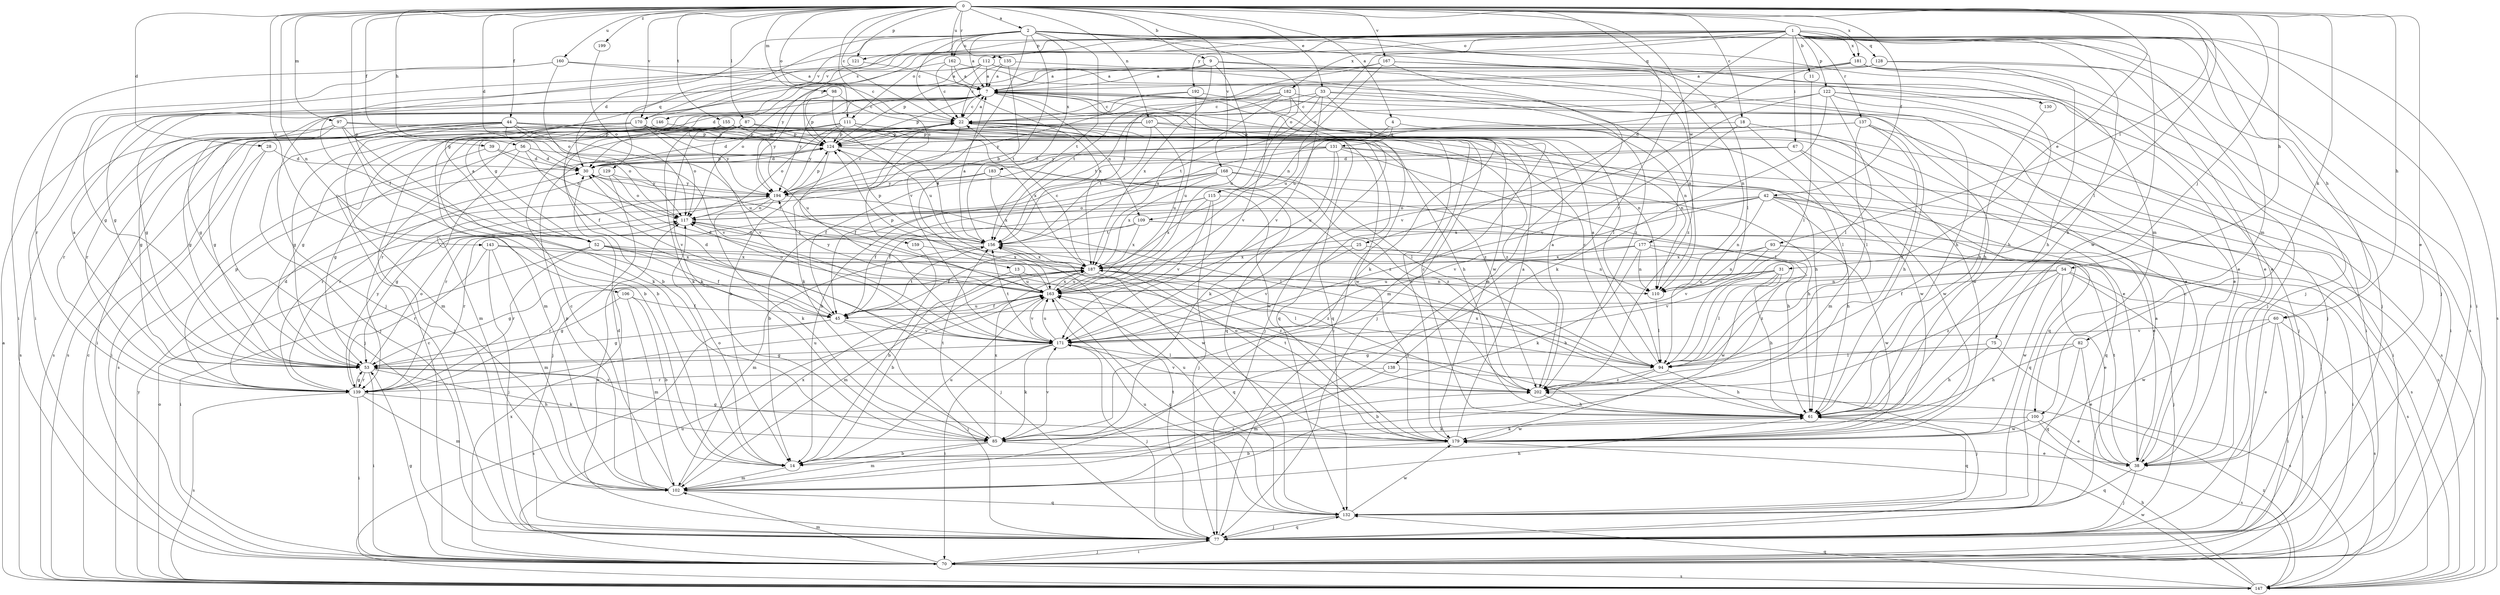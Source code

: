 strict digraph  {
0;
1;
2;
4;
7;
9;
11;
13;
14;
18;
22;
25;
28;
30;
31;
33;
38;
39;
42;
44;
45;
52;
53;
54;
56;
60;
61;
67;
70;
75;
77;
82;
85;
87;
93;
94;
97;
98;
100;
102;
106;
107;
109;
110;
111;
112;
115;
117;
121;
122;
124;
128;
129;
130;
131;
132;
135;
137;
138;
139;
143;
146;
147;
155;
156;
159;
160;
162;
163;
167;
168;
170;
171;
177;
179;
181;
182;
183;
187;
192;
194;
199;
202;
0 -> 2  [label=a];
0 -> 4  [label=a];
0 -> 9  [label=b];
0 -> 18  [label=c];
0 -> 22  [label=c];
0 -> 25  [label=d];
0 -> 28  [label=d];
0 -> 30  [label=d];
0 -> 31  [label=e];
0 -> 33  [label=e];
0 -> 38  [label=e];
0 -> 39  [label=f];
0 -> 42  [label=f];
0 -> 44  [label=f];
0 -> 52  [label=g];
0 -> 54  [label=h];
0 -> 56  [label=h];
0 -> 60  [label=h];
0 -> 75  [label=j];
0 -> 82  [label=k];
0 -> 87  [label=l];
0 -> 93  [label=l];
0 -> 94  [label=l];
0 -> 97  [label=m];
0 -> 98  [label=m];
0 -> 106  [label=n];
0 -> 107  [label=n];
0 -> 111  [label=o];
0 -> 121  [label=p];
0 -> 135  [label=r];
0 -> 143  [label=s];
0 -> 155  [label=t];
0 -> 159  [label=u];
0 -> 160  [label=u];
0 -> 162  [label=u];
0 -> 167  [label=v];
0 -> 168  [label=v];
0 -> 170  [label=v];
0 -> 177  [label=w];
0 -> 181  [label=x];
0 -> 199  [label=z];
1 -> 11  [label=b];
1 -> 45  [label=f];
1 -> 52  [label=g];
1 -> 60  [label=h];
1 -> 61  [label=h];
1 -> 67  [label=i];
1 -> 70  [label=i];
1 -> 77  [label=j];
1 -> 100  [label=m];
1 -> 111  [label=o];
1 -> 112  [label=o];
1 -> 115  [label=o];
1 -> 121  [label=p];
1 -> 122  [label=p];
1 -> 128  [label=q];
1 -> 137  [label=r];
1 -> 138  [label=r];
1 -> 146  [label=s];
1 -> 147  [label=s];
1 -> 170  [label=v];
1 -> 179  [label=w];
1 -> 181  [label=x];
1 -> 182  [label=x];
1 -> 192  [label=y];
1 -> 194  [label=y];
2 -> 7  [label=a];
2 -> 13  [label=b];
2 -> 22  [label=c];
2 -> 30  [label=d];
2 -> 70  [label=i];
2 -> 77  [label=j];
2 -> 94  [label=l];
2 -> 100  [label=m];
2 -> 115  [label=o];
2 -> 124  [label=p];
2 -> 129  [label=q];
2 -> 130  [label=q];
2 -> 156  [label=t];
2 -> 162  [label=u];
2 -> 170  [label=v];
2 -> 171  [label=v];
2 -> 183  [label=x];
4 -> 94  [label=l];
4 -> 109  [label=n];
4 -> 131  [label=q];
7 -> 22  [label=c];
7 -> 52  [label=g];
7 -> 53  [label=g];
7 -> 77  [label=j];
7 -> 94  [label=l];
7 -> 109  [label=n];
7 -> 124  [label=p];
7 -> 179  [label=w];
7 -> 194  [label=y];
9 -> 7  [label=a];
9 -> 53  [label=g];
9 -> 61  [label=h];
9 -> 163  [label=u];
9 -> 187  [label=x];
9 -> 202  [label=z];
11 -> 94  [label=l];
13 -> 14  [label=b];
13 -> 163  [label=u];
13 -> 202  [label=z];
14 -> 102  [label=m];
14 -> 117  [label=o];
14 -> 163  [label=u];
14 -> 202  [label=z];
18 -> 94  [label=l];
18 -> 124  [label=p];
18 -> 147  [label=s];
18 -> 171  [label=v];
22 -> 7  [label=a];
22 -> 14  [label=b];
22 -> 53  [label=g];
22 -> 77  [label=j];
22 -> 85  [label=k];
22 -> 124  [label=p];
25 -> 110  [label=n];
25 -> 171  [label=v];
25 -> 187  [label=x];
28 -> 30  [label=d];
28 -> 70  [label=i];
28 -> 77  [label=j];
30 -> 124  [label=p];
30 -> 156  [label=t];
30 -> 194  [label=y];
31 -> 61  [label=h];
31 -> 94  [label=l];
31 -> 139  [label=r];
31 -> 163  [label=u];
31 -> 171  [label=v];
31 -> 179  [label=w];
33 -> 22  [label=c];
33 -> 38  [label=e];
33 -> 53  [label=g];
33 -> 61  [label=h];
33 -> 85  [label=k];
33 -> 156  [label=t];
33 -> 171  [label=v];
38 -> 22  [label=c];
38 -> 77  [label=j];
38 -> 132  [label=q];
38 -> 156  [label=t];
39 -> 30  [label=d];
39 -> 117  [label=o];
39 -> 147  [label=s];
42 -> 38  [label=e];
42 -> 45  [label=f];
42 -> 61  [label=h];
42 -> 110  [label=n];
42 -> 117  [label=o];
42 -> 132  [label=q];
42 -> 147  [label=s];
42 -> 171  [label=v];
42 -> 187  [label=x];
44 -> 38  [label=e];
44 -> 53  [label=g];
44 -> 77  [label=j];
44 -> 102  [label=m];
44 -> 110  [label=n];
44 -> 117  [label=o];
44 -> 124  [label=p];
44 -> 139  [label=r];
44 -> 147  [label=s];
44 -> 163  [label=u];
44 -> 171  [label=v];
45 -> 30  [label=d];
45 -> 53  [label=g];
45 -> 77  [label=j];
45 -> 147  [label=s];
45 -> 156  [label=t];
45 -> 163  [label=u];
45 -> 171  [label=v];
52 -> 7  [label=a];
52 -> 45  [label=f];
52 -> 70  [label=i];
52 -> 77  [label=j];
52 -> 139  [label=r];
52 -> 187  [label=x];
52 -> 202  [label=z];
53 -> 7  [label=a];
53 -> 70  [label=i];
53 -> 85  [label=k];
53 -> 117  [label=o];
53 -> 139  [label=r];
53 -> 202  [label=z];
54 -> 38  [label=e];
54 -> 45  [label=f];
54 -> 70  [label=i];
54 -> 77  [label=j];
54 -> 110  [label=n];
54 -> 163  [label=u];
54 -> 179  [label=w];
54 -> 202  [label=z];
56 -> 30  [label=d];
56 -> 53  [label=g];
56 -> 102  [label=m];
56 -> 171  [label=v];
56 -> 202  [label=z];
60 -> 38  [label=e];
60 -> 70  [label=i];
60 -> 147  [label=s];
60 -> 171  [label=v];
60 -> 179  [label=w];
61 -> 22  [label=c];
61 -> 85  [label=k];
61 -> 132  [label=q];
61 -> 163  [label=u];
61 -> 179  [label=w];
67 -> 30  [label=d];
67 -> 45  [label=f];
67 -> 132  [label=q];
67 -> 179  [label=w];
70 -> 22  [label=c];
70 -> 53  [label=g];
70 -> 77  [label=j];
70 -> 102  [label=m];
70 -> 147  [label=s];
70 -> 163  [label=u];
70 -> 187  [label=x];
75 -> 61  [label=h];
75 -> 94  [label=l];
75 -> 147  [label=s];
77 -> 7  [label=a];
77 -> 22  [label=c];
77 -> 70  [label=i];
77 -> 117  [label=o];
77 -> 132  [label=q];
77 -> 156  [label=t];
82 -> 38  [label=e];
82 -> 53  [label=g];
82 -> 61  [label=h];
82 -> 132  [label=q];
85 -> 14  [label=b];
85 -> 38  [label=e];
85 -> 102  [label=m];
85 -> 156  [label=t];
85 -> 171  [label=v];
85 -> 187  [label=x];
87 -> 45  [label=f];
87 -> 85  [label=k];
87 -> 124  [label=p];
87 -> 132  [label=q];
87 -> 147  [label=s];
87 -> 171  [label=v];
87 -> 202  [label=z];
93 -> 70  [label=i];
93 -> 110  [label=n];
93 -> 171  [label=v];
93 -> 179  [label=w];
93 -> 187  [label=x];
94 -> 7  [label=a];
94 -> 14  [label=b];
94 -> 22  [label=c];
94 -> 61  [label=h];
94 -> 187  [label=x];
94 -> 202  [label=z];
97 -> 14  [label=b];
97 -> 53  [label=g];
97 -> 85  [label=k];
97 -> 124  [label=p];
97 -> 139  [label=r];
97 -> 179  [label=w];
98 -> 22  [label=c];
98 -> 124  [label=p];
98 -> 163  [label=u];
98 -> 194  [label=y];
100 -> 38  [label=e];
100 -> 85  [label=k];
100 -> 147  [label=s];
100 -> 179  [label=w];
102 -> 22  [label=c];
102 -> 30  [label=d];
102 -> 61  [label=h];
102 -> 124  [label=p];
102 -> 132  [label=q];
102 -> 187  [label=x];
106 -> 14  [label=b];
106 -> 45  [label=f];
106 -> 53  [label=g];
106 -> 102  [label=m];
107 -> 61  [label=h];
107 -> 124  [label=p];
107 -> 139  [label=r];
107 -> 156  [label=t];
107 -> 163  [label=u];
107 -> 179  [label=w];
109 -> 70  [label=i];
109 -> 132  [label=q];
109 -> 139  [label=r];
109 -> 156  [label=t];
109 -> 187  [label=x];
110 -> 94  [label=l];
111 -> 30  [label=d];
111 -> 53  [label=g];
111 -> 61  [label=h];
111 -> 117  [label=o];
111 -> 124  [label=p];
111 -> 132  [label=q];
111 -> 187  [label=x];
111 -> 194  [label=y];
111 -> 202  [label=z];
112 -> 7  [label=a];
112 -> 30  [label=d];
112 -> 38  [label=e];
112 -> 53  [label=g];
112 -> 77  [label=j];
112 -> 124  [label=p];
115 -> 45  [label=f];
115 -> 61  [label=h];
115 -> 77  [label=j];
115 -> 117  [label=o];
115 -> 171  [label=v];
115 -> 187  [label=x];
117 -> 156  [label=t];
121 -> 7  [label=a];
121 -> 70  [label=i];
122 -> 22  [label=c];
122 -> 38  [label=e];
122 -> 70  [label=i];
122 -> 77  [label=j];
122 -> 85  [label=k];
122 -> 94  [label=l];
122 -> 171  [label=v];
124 -> 30  [label=d];
124 -> 94  [label=l];
124 -> 132  [label=q];
124 -> 171  [label=v];
128 -> 7  [label=a];
128 -> 38  [label=e];
128 -> 77  [label=j];
128 -> 156  [label=t];
129 -> 77  [label=j];
129 -> 117  [label=o];
129 -> 139  [label=r];
129 -> 194  [label=y];
130 -> 61  [label=h];
131 -> 14  [label=b];
131 -> 30  [label=d];
131 -> 45  [label=f];
131 -> 70  [label=i];
131 -> 85  [label=k];
131 -> 94  [label=l];
131 -> 163  [label=u];
131 -> 179  [label=w];
132 -> 77  [label=j];
132 -> 163  [label=u];
132 -> 179  [label=w];
135 -> 7  [label=a];
135 -> 22  [label=c];
135 -> 156  [label=t];
135 -> 202  [label=z];
137 -> 61  [label=h];
137 -> 77  [label=j];
137 -> 102  [label=m];
137 -> 124  [label=p];
137 -> 194  [label=y];
137 -> 202  [label=z];
138 -> 77  [label=j];
138 -> 102  [label=m];
138 -> 139  [label=r];
139 -> 30  [label=d];
139 -> 53  [label=g];
139 -> 61  [label=h];
139 -> 70  [label=i];
139 -> 102  [label=m];
139 -> 124  [label=p];
139 -> 147  [label=s];
139 -> 163  [label=u];
139 -> 194  [label=y];
143 -> 77  [label=j];
143 -> 102  [label=m];
143 -> 139  [label=r];
143 -> 179  [label=w];
143 -> 187  [label=x];
146 -> 14  [label=b];
146 -> 124  [label=p];
147 -> 7  [label=a];
147 -> 22  [label=c];
147 -> 61  [label=h];
147 -> 117  [label=o];
147 -> 132  [label=q];
147 -> 179  [label=w];
147 -> 194  [label=y];
147 -> 202  [label=z];
155 -> 53  [label=g];
155 -> 85  [label=k];
155 -> 124  [label=p];
155 -> 147  [label=s];
155 -> 156  [label=t];
155 -> 163  [label=u];
156 -> 7  [label=a];
156 -> 102  [label=m];
156 -> 117  [label=o];
156 -> 124  [label=p];
156 -> 187  [label=x];
159 -> 14  [label=b];
159 -> 187  [label=x];
160 -> 7  [label=a];
160 -> 22  [label=c];
160 -> 70  [label=i];
160 -> 117  [label=o];
160 -> 139  [label=r];
162 -> 7  [label=a];
162 -> 22  [label=c];
162 -> 77  [label=j];
162 -> 110  [label=n];
162 -> 187  [label=x];
163 -> 30  [label=d];
163 -> 45  [label=f];
163 -> 117  [label=o];
163 -> 124  [label=p];
163 -> 132  [label=q];
163 -> 171  [label=v];
163 -> 187  [label=x];
163 -> 194  [label=y];
167 -> 7  [label=a];
167 -> 61  [label=h];
167 -> 102  [label=m];
167 -> 110  [label=n];
167 -> 156  [label=t];
167 -> 163  [label=u];
168 -> 14  [label=b];
168 -> 61  [label=h];
168 -> 139  [label=r];
168 -> 147  [label=s];
168 -> 187  [label=x];
168 -> 194  [label=y];
168 -> 202  [label=z];
170 -> 70  [label=i];
170 -> 77  [label=j];
170 -> 102  [label=m];
170 -> 110  [label=n];
170 -> 117  [label=o];
170 -> 124  [label=p];
170 -> 194  [label=y];
171 -> 53  [label=g];
171 -> 70  [label=i];
171 -> 77  [label=j];
171 -> 85  [label=k];
171 -> 94  [label=l];
171 -> 156  [label=t];
171 -> 163  [label=u];
177 -> 45  [label=f];
177 -> 85  [label=k];
177 -> 110  [label=n];
177 -> 147  [label=s];
177 -> 187  [label=x];
177 -> 202  [label=z];
179 -> 7  [label=a];
179 -> 14  [label=b];
179 -> 22  [label=c];
179 -> 53  [label=g];
179 -> 117  [label=o];
179 -> 156  [label=t];
179 -> 163  [label=u];
181 -> 7  [label=a];
181 -> 38  [label=e];
181 -> 61  [label=h];
181 -> 117  [label=o];
181 -> 147  [label=s];
181 -> 163  [label=u];
182 -> 14  [label=b];
182 -> 22  [label=c];
182 -> 70  [label=i];
182 -> 102  [label=m];
182 -> 156  [label=t];
182 -> 171  [label=v];
182 -> 187  [label=x];
183 -> 139  [label=r];
183 -> 179  [label=w];
183 -> 187  [label=x];
183 -> 194  [label=y];
187 -> 22  [label=c];
187 -> 53  [label=g];
187 -> 61  [label=h];
187 -> 94  [label=l];
187 -> 102  [label=m];
187 -> 110  [label=n];
187 -> 132  [label=q];
187 -> 163  [label=u];
192 -> 22  [label=c];
192 -> 110  [label=n];
192 -> 163  [label=u];
192 -> 194  [label=y];
194 -> 22  [label=c];
194 -> 53  [label=g];
194 -> 85  [label=k];
194 -> 94  [label=l];
194 -> 117  [label=o];
194 -> 124  [label=p];
199 -> 117  [label=o];
202 -> 7  [label=a];
202 -> 61  [label=h];
202 -> 171  [label=v];
}

